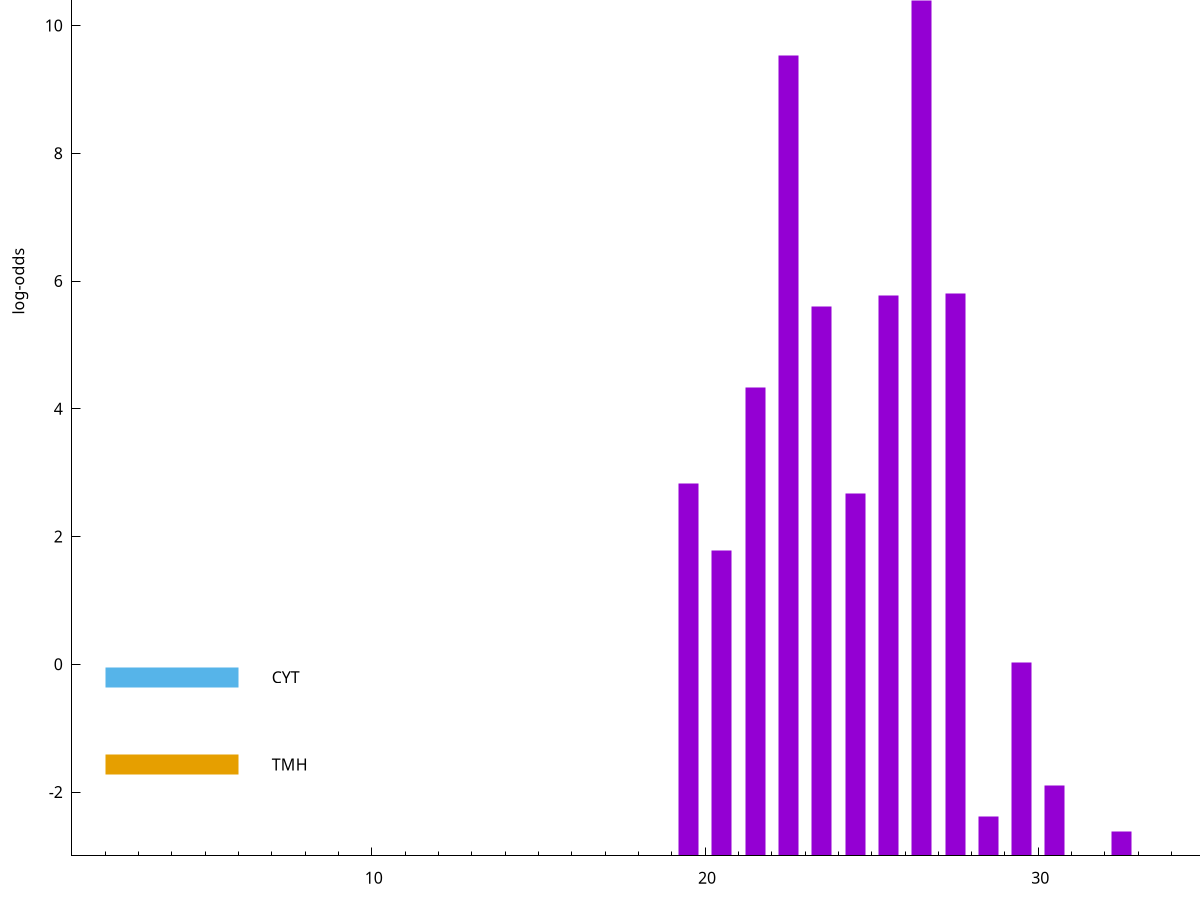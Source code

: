 set title "LipoP predictions for SRR3996260.gff"
set size 2., 1.4
set xrange [1:70] 
set mxtics 10
set yrange [-3:15]
set y2range [0:18]
set ylabel "log-odds"
set term postscript eps color solid "Helvetica" 30
set output "SRR3996260.gff2.eps"
set arrow from 2,11.1599 to 6,11.1599 nohead lt 1 lw 20
set label "SpI" at 7,11.1599
set arrow from 2,-0.200913 to 6,-0.200913 nohead lt 3 lw 20
set label "CYT" at 7,-0.200913
set arrow from 2,-1.56767 to 6,-1.56767 nohead lt 4 lw 20
set label "TMH" at 7,-1.56767
set arrow from 2,11.1599 to 6,11.1599 nohead lt 1 lw 20
set label "SpI" at 7,11.1599
# NOTE: The scores below are the log-odds scores with the threshold
# NOTE: subtracted (a hack to make gnuplot make the histogram all
# NOTE: look nice).
plot "-" axes x1y2 title "" with impulses lt 1 lw 20
26.500000 13.400000
22.500000 12.529100
27.500000 8.809270
25.500000 8.767860
23.500000 8.598390
21.500000 7.340720
19.500000 5.829380
24.500000 5.673940
20.500000 4.783500
29.500000 3.023863
30.500000 1.096200
28.500000 0.612300
32.500000 0.378370
e
exit
